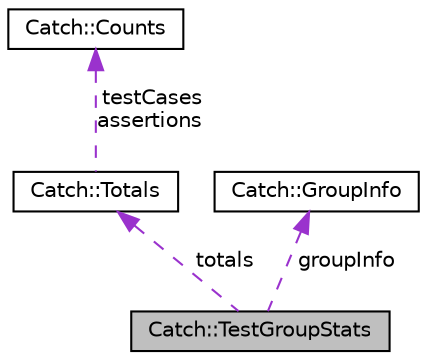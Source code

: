 digraph "Catch::TestGroupStats"
{
  edge [fontname="Helvetica",fontsize="10",labelfontname="Helvetica",labelfontsize="10"];
  node [fontname="Helvetica",fontsize="10",shape=record];
  Node1 [label="Catch::TestGroupStats",height=0.2,width=0.4,color="black", fillcolor="grey75", style="filled", fontcolor="black"];
  Node2 -> Node1 [dir="back",color="darkorchid3",fontsize="10",style="dashed",label=" totals" ,fontname="Helvetica"];
  Node2 [label="Catch::Totals",height=0.2,width=0.4,color="black", fillcolor="white", style="filled",URL="$d2/d01/structCatch_1_1Totals.html"];
  Node3 -> Node2 [dir="back",color="darkorchid3",fontsize="10",style="dashed",label=" testCases\nassertions" ,fontname="Helvetica"];
  Node3 [label="Catch::Counts",height=0.2,width=0.4,color="black", fillcolor="white", style="filled",URL="$de/db0/structCatch_1_1Counts.html"];
  Node4 -> Node1 [dir="back",color="darkorchid3",fontsize="10",style="dashed",label=" groupInfo" ,fontname="Helvetica"];
  Node4 [label="Catch::GroupInfo",height=0.2,width=0.4,color="black", fillcolor="white", style="filled",URL="$d7/d3d/structCatch_1_1GroupInfo.html"];
}
